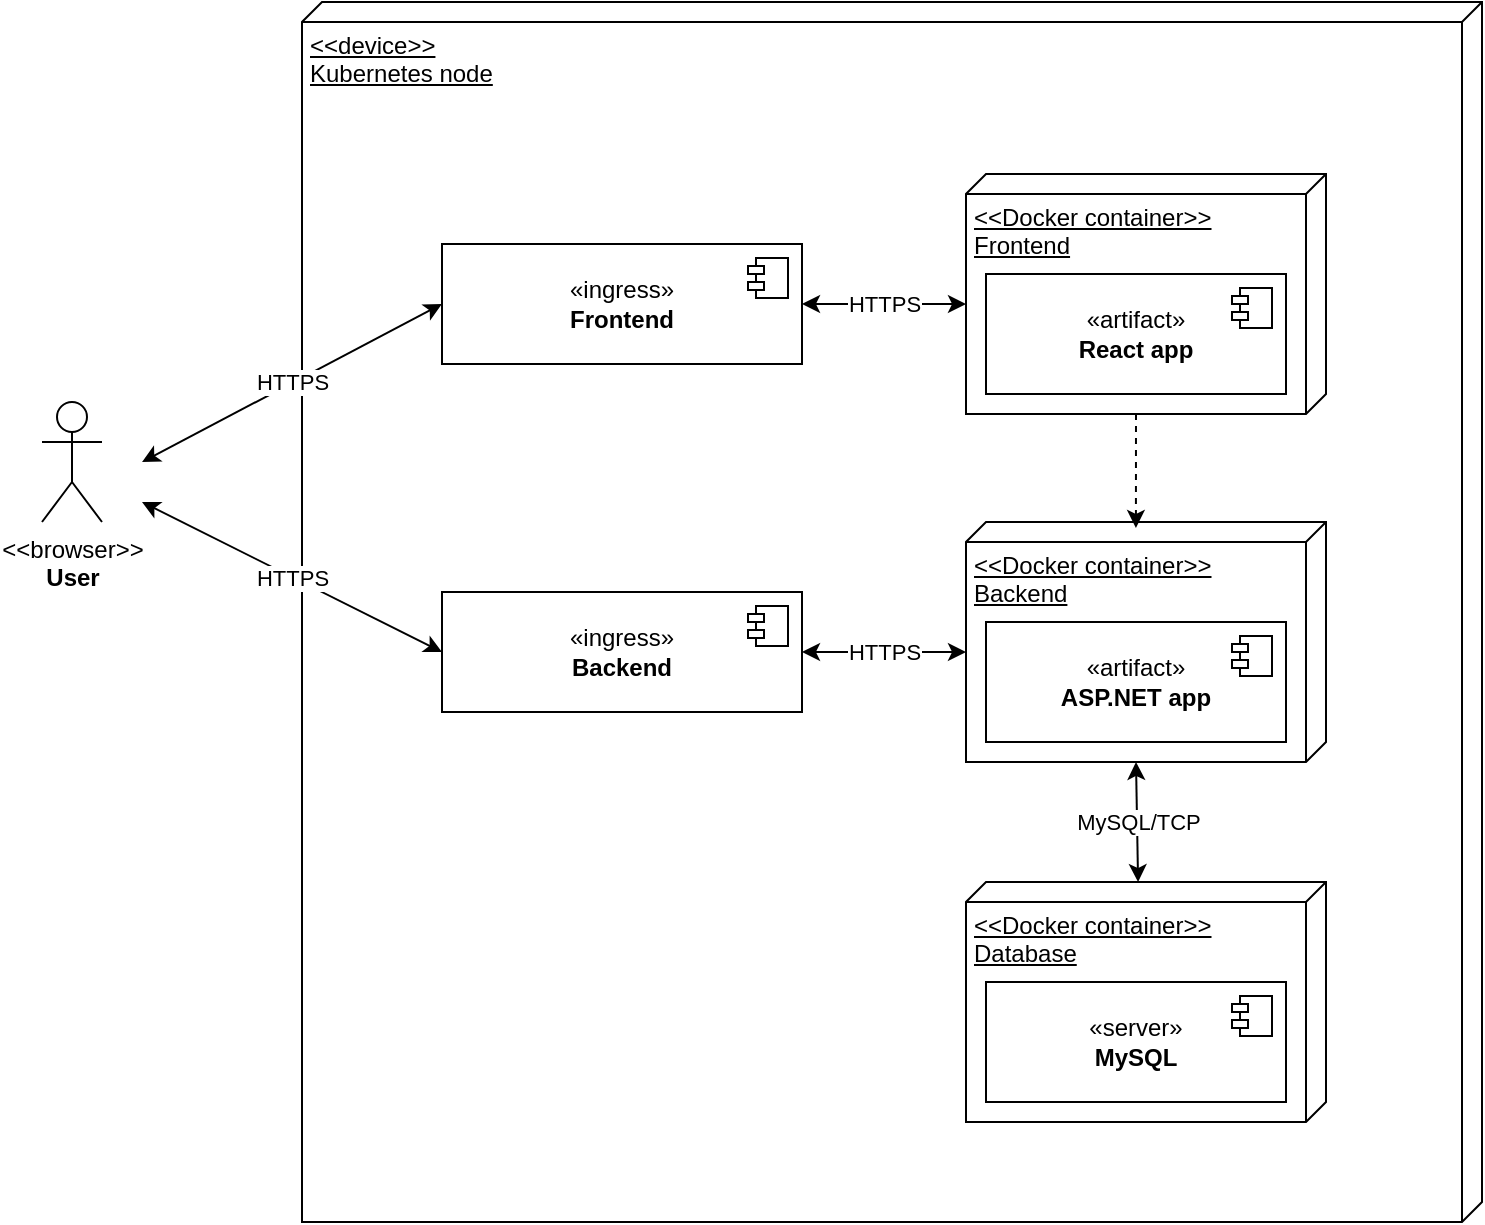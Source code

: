 <mxfile version="22.1.0" type="device">
  <diagram name="Page-1" id="X5MXT8sr2YDITKc7DKtI">
    <mxGraphModel dx="1434" dy="1870" grid="1" gridSize="10" guides="1" tooltips="1" connect="1" arrows="1" fold="1" page="1" pageScale="1" pageWidth="827" pageHeight="1169" math="0" shadow="0">
      <root>
        <mxCell id="0" />
        <mxCell id="1" parent="0" />
        <mxCell id="ReVQj26A0kPooJsw_AWp-1" value="&amp;lt;&amp;lt;device&amp;gt;&amp;gt;&lt;br&gt;Kubernetes node" style="verticalAlign=top;align=left;spacingTop=8;spacingLeft=2;spacingRight=12;shape=cube;size=10;direction=south;fontStyle=4;html=1;whiteSpace=wrap;" parent="1" vertex="1">
          <mxGeometry x="220" y="-670" width="590" height="610" as="geometry" />
        </mxCell>
        <mxCell id="ReVQj26A0kPooJsw_AWp-2" value="&amp;lt;&amp;lt;Docker container&amp;gt;&amp;gt;&lt;br&gt;Frontend" style="verticalAlign=top;align=left;spacingTop=8;spacingLeft=2;spacingRight=12;shape=cube;size=10;direction=south;fontStyle=4;html=1;whiteSpace=wrap;" parent="1" vertex="1">
          <mxGeometry x="552" y="-584" width="180" height="120" as="geometry" />
        </mxCell>
        <mxCell id="ReVQj26A0kPooJsw_AWp-5" value="«ingress»&lt;br&gt;&lt;b&gt;Frontend&lt;/b&gt;" style="html=1;dropTarget=0;whiteSpace=wrap;" parent="1" vertex="1">
          <mxGeometry x="290" y="-549" width="180" height="60" as="geometry" />
        </mxCell>
        <mxCell id="ReVQj26A0kPooJsw_AWp-6" value="" style="shape=module;jettyWidth=8;jettyHeight=4;" parent="ReVQj26A0kPooJsw_AWp-5" vertex="1">
          <mxGeometry x="1" width="20" height="20" relative="1" as="geometry">
            <mxPoint x="-27" y="7" as="offset" />
          </mxGeometry>
        </mxCell>
        <mxCell id="ReVQj26A0kPooJsw_AWp-7" value="«artifact»&lt;br&gt;&lt;b&gt;React app&lt;/b&gt;" style="html=1;dropTarget=0;whiteSpace=wrap;" parent="1" vertex="1">
          <mxGeometry x="562" y="-534" width="150" height="60" as="geometry" />
        </mxCell>
        <mxCell id="ReVQj26A0kPooJsw_AWp-8" value="" style="shape=module;jettyWidth=8;jettyHeight=4;" parent="ReVQj26A0kPooJsw_AWp-7" vertex="1">
          <mxGeometry x="1" width="20" height="20" relative="1" as="geometry">
            <mxPoint x="-27" y="7" as="offset" />
          </mxGeometry>
        </mxCell>
        <mxCell id="ReVQj26A0kPooJsw_AWp-9" value="&amp;lt;&amp;lt;Docker container&amp;gt;&amp;gt;&lt;br&gt;Backend" style="verticalAlign=top;align=left;spacingTop=8;spacingLeft=2;spacingRight=12;shape=cube;size=10;direction=south;fontStyle=4;html=1;whiteSpace=wrap;" parent="1" vertex="1">
          <mxGeometry x="552" y="-410" width="180" height="120" as="geometry" />
        </mxCell>
        <mxCell id="ReVQj26A0kPooJsw_AWp-10" value="«artifact»&lt;br&gt;&lt;b&gt;ASP.NET app&lt;/b&gt;" style="html=1;dropTarget=0;whiteSpace=wrap;" parent="1" vertex="1">
          <mxGeometry x="562" y="-360" width="150" height="60" as="geometry" />
        </mxCell>
        <mxCell id="ReVQj26A0kPooJsw_AWp-11" value="" style="shape=module;jettyWidth=8;jettyHeight=4;" parent="ReVQj26A0kPooJsw_AWp-10" vertex="1">
          <mxGeometry x="1" width="20" height="20" relative="1" as="geometry">
            <mxPoint x="-27" y="7" as="offset" />
          </mxGeometry>
        </mxCell>
        <mxCell id="ReVQj26A0kPooJsw_AWp-13" value="&amp;lt;&amp;lt;Docker container&amp;gt;&amp;gt;&lt;br&gt;Database" style="verticalAlign=top;align=left;spacingTop=8;spacingLeft=2;spacingRight=12;shape=cube;size=10;direction=south;fontStyle=4;html=1;whiteSpace=wrap;" parent="1" vertex="1">
          <mxGeometry x="552" y="-230" width="180" height="120" as="geometry" />
        </mxCell>
        <mxCell id="ReVQj26A0kPooJsw_AWp-14" value="«server»&lt;br&gt;&lt;b&gt;MySQL&lt;/b&gt;" style="html=1;dropTarget=0;whiteSpace=wrap;" parent="1" vertex="1">
          <mxGeometry x="562" y="-180" width="150" height="60" as="geometry" />
        </mxCell>
        <mxCell id="ReVQj26A0kPooJsw_AWp-15" value="" style="shape=module;jettyWidth=8;jettyHeight=4;" parent="ReVQj26A0kPooJsw_AWp-14" vertex="1">
          <mxGeometry x="1" width="20" height="20" relative="1" as="geometry">
            <mxPoint x="-27" y="7" as="offset" />
          </mxGeometry>
        </mxCell>
        <mxCell id="ReVQj26A0kPooJsw_AWp-16" value="«ingress»&lt;br&gt;&lt;b&gt;Backend&lt;/b&gt;" style="html=1;dropTarget=0;whiteSpace=wrap;" parent="1" vertex="1">
          <mxGeometry x="290" y="-375" width="180" height="60" as="geometry" />
        </mxCell>
        <mxCell id="ReVQj26A0kPooJsw_AWp-17" value="" style="shape=module;jettyWidth=8;jettyHeight=4;" parent="ReVQj26A0kPooJsw_AWp-16" vertex="1">
          <mxGeometry x="1" width="20" height="20" relative="1" as="geometry">
            <mxPoint x="-27" y="7" as="offset" />
          </mxGeometry>
        </mxCell>
        <mxCell id="ReVQj26A0kPooJsw_AWp-18" value="&amp;lt;&amp;lt;browser&amp;gt;&amp;gt;&lt;br&gt;&lt;b&gt;User&lt;/b&gt;" style="shape=umlActor;verticalLabelPosition=bottom;verticalAlign=top;html=1;" parent="1" vertex="1">
          <mxGeometry x="90" y="-470" width="30" height="60" as="geometry" />
        </mxCell>
        <mxCell id="ReVQj26A0kPooJsw_AWp-19" value="HTTPS" style="endArrow=classic;startArrow=classic;html=1;rounded=0;exitX=1;exitY=0.5;exitDx=0;exitDy=0;entryX=0;entryY=0;entryDx=65;entryDy=180;entryPerimeter=0;" parent="1" source="ReVQj26A0kPooJsw_AWp-5" target="ReVQj26A0kPooJsw_AWp-2" edge="1">
          <mxGeometry width="50" height="50" relative="1" as="geometry">
            <mxPoint x="502" y="-470" as="sourcePoint" />
            <mxPoint x="552" y="-520" as="targetPoint" />
          </mxGeometry>
        </mxCell>
        <mxCell id="ReVQj26A0kPooJsw_AWp-21" value="HTTPS" style="endArrow=classic;startArrow=classic;html=1;rounded=0;entryX=1;entryY=0.5;entryDx=0;entryDy=0;exitX=0;exitY=0;exitDx=65;exitDy=180;exitPerimeter=0;" parent="1" source="ReVQj26A0kPooJsw_AWp-9" target="ReVQj26A0kPooJsw_AWp-16" edge="1">
          <mxGeometry width="50" height="50" relative="1" as="geometry">
            <mxPoint x="390" y="-280" as="sourcePoint" />
            <mxPoint x="440" y="-330" as="targetPoint" />
          </mxGeometry>
        </mxCell>
        <mxCell id="ReVQj26A0kPooJsw_AWp-22" value="MySQL/TCP" style="endArrow=classic;startArrow=classic;html=1;rounded=0;exitX=0;exitY=0.522;exitDx=0;exitDy=0;exitPerimeter=0;entryX=0;entryY=0;entryDx=120;entryDy=95;entryPerimeter=0;" parent="1" source="ReVQj26A0kPooJsw_AWp-13" target="ReVQj26A0kPooJsw_AWp-9" edge="1">
          <mxGeometry width="50" height="50" relative="1" as="geometry">
            <mxPoint x="590" y="-240" as="sourcePoint" />
            <mxPoint x="640" y="-290" as="targetPoint" />
          </mxGeometry>
        </mxCell>
        <mxCell id="ReVQj26A0kPooJsw_AWp-23" value="HTTPS" style="endArrow=classic;startArrow=classic;html=1;rounded=0;entryX=0;entryY=0.5;entryDx=0;entryDy=0;" parent="1" target="ReVQj26A0kPooJsw_AWp-5" edge="1">
          <mxGeometry width="50" height="50" relative="1" as="geometry">
            <mxPoint x="140" y="-440" as="sourcePoint" />
            <mxPoint x="200" y="-489" as="targetPoint" />
          </mxGeometry>
        </mxCell>
        <mxCell id="ReVQj26A0kPooJsw_AWp-24" value="HTTPS" style="endArrow=classic;startArrow=classic;html=1;rounded=0;entryX=0;entryY=0.5;entryDx=0;entryDy=0;" parent="1" target="ReVQj26A0kPooJsw_AWp-16" edge="1">
          <mxGeometry width="50" height="50" relative="1" as="geometry">
            <mxPoint x="140" y="-420" as="sourcePoint" />
            <mxPoint x="440" y="-370" as="targetPoint" />
          </mxGeometry>
        </mxCell>
        <mxCell id="ReVQj26A0kPooJsw_AWp-25" value="" style="endArrow=classic;html=1;rounded=0;exitX=0;exitY=0;exitDx=120;exitDy=95;exitPerimeter=0;dashed=1;entryX=0.025;entryY=0.528;entryDx=0;entryDy=0;entryPerimeter=0;" parent="1" source="ReVQj26A0kPooJsw_AWp-2" target="ReVQj26A0kPooJsw_AWp-9" edge="1">
          <mxGeometry width="50" height="50" relative="1" as="geometry">
            <mxPoint x="390" y="-320" as="sourcePoint" />
            <mxPoint x="640" y="-410" as="targetPoint" />
          </mxGeometry>
        </mxCell>
      </root>
    </mxGraphModel>
  </diagram>
</mxfile>
